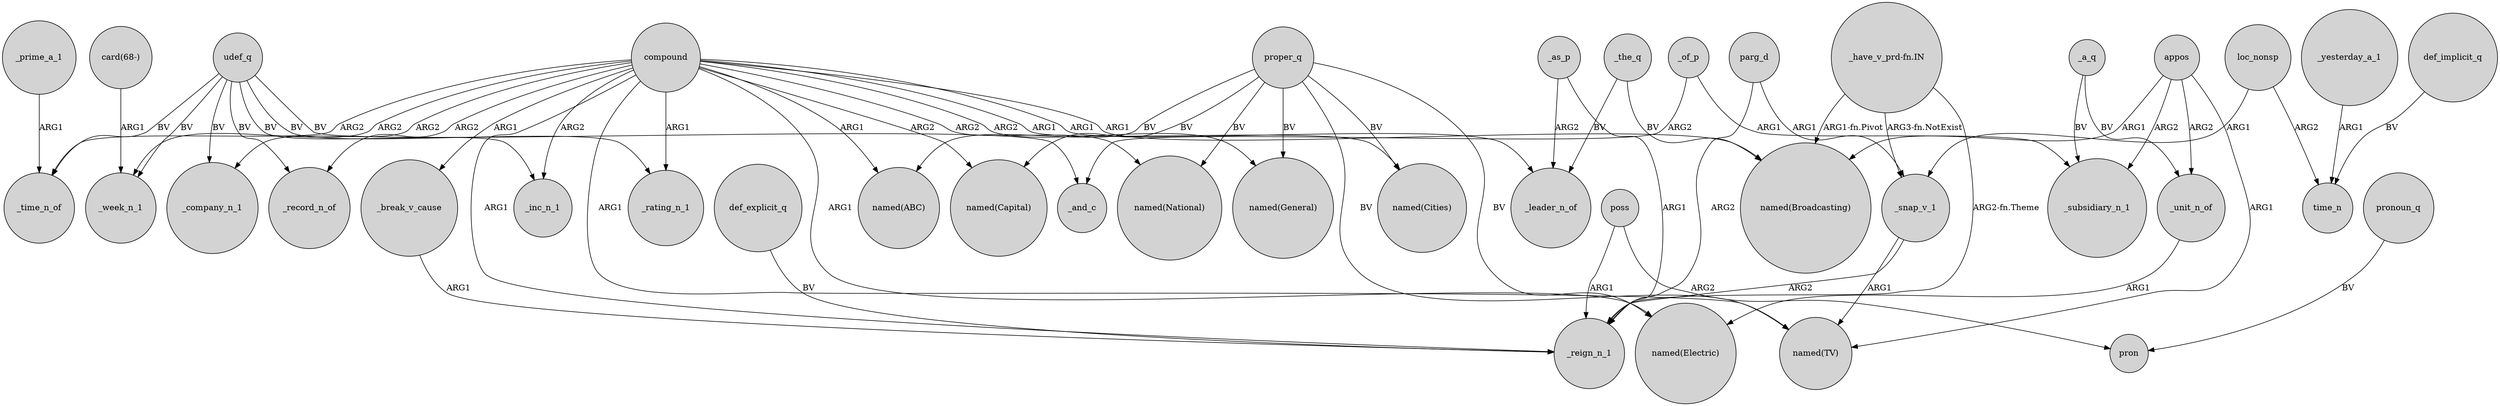 digraph {
	node [shape=circle style=filled]
	_break_v_cause -> _reign_n_1 [label=ARG1]
	parg_d -> _snap_v_1 [label=ARG1]
	_prime_a_1 -> _time_n_of [label=ARG1]
	_yesterday_a_1 -> time_n [label=ARG1]
	compound -> _week_n_1 [label=ARG2]
	loc_nonsp -> _snap_v_1 [label=ARG1]
	_of_p -> _subsidiary_n_1 [label=ARG1]
	udef_q -> _inc_n_1 [label=BV]
	appos -> _subsidiary_n_1 [label=ARG2]
	poss -> pron [label=ARG2]
	proper_q -> "named(Capital)" [label=BV]
	appos -> "named(TV)" [label=ARG1]
	udef_q -> _rating_n_1 [label=BV]
	def_implicit_q -> time_n [label=BV]
	_snap_v_1 -> _reign_n_1 [label=ARG2]
	compound -> "named(ABC)" [label=ARG1]
	udef_q -> _record_n_of [label=BV]
	compound -> _company_n_1 [label=ARG2]
	proper_q -> "named(General)" [label=BV]
	compound -> "named(Broadcasting)" [label=ARG1]
	"card(68-)" -> _week_n_1 [label=ARG1]
	_as_p -> _leader_n_of [label=ARG2]
	_of_p -> _and_c [label=ARG2]
	compound -> "named(Electric)" [label=ARG1]
	compound -> _leader_n_of [label=ARG1]
	proper_q -> "named(Cities)" [label=BV]
	compound -> _break_v_cause [label=ARG1]
	compound -> "named(General)" [label=ARG2]
	proper_q -> "named(TV)" [label=BV]
	loc_nonsp -> time_n [label=ARG2]
	compound -> _record_n_of [label=ARG2]
	_a_q -> _subsidiary_n_1 [label=BV]
	compound -> "named(Cities)" [label=ARG1]
	"_have_v_prd-fn.IN" -> _snap_v_1 [label="ARG3-fn.NotExist"]
	compound -> "named(National)" [label=ARG2]
	pronoun_q -> pron [label=BV]
	compound -> _rating_n_1 [label=ARG1]
	compound -> _reign_n_1 [label=ARG1]
	udef_q -> _week_n_1 [label=BV]
	compound -> "named(Capital)" [label=ARG2]
	_a_q -> _unit_n_of [label=BV]
	appos -> "named(Broadcasting)" [label=ARG1]
	proper_q -> "named(Electric)" [label=BV]
	"_have_v_prd-fn.IN" -> "named(Broadcasting)" [label="ARG1-fn.Pivot"]
	udef_q -> _time_n_of [label=BV]
	proper_q -> "named(ABC)" [label=BV]
	compound -> _time_n_of [label=ARG2]
	_the_q -> _leader_n_of [label=BV]
	def_explicit_q -> _reign_n_1 [label=BV]
	_unit_n_of -> "named(Electric)" [label=ARG1]
	_snap_v_1 -> "named(TV)" [label=ARG1]
	poss -> _reign_n_1 [label=ARG1]
	_as_p -> _reign_n_1 [label=ARG1]
	proper_q -> "named(National)" [label=BV]
	"_have_v_prd-fn.IN" -> _reign_n_1 [label="ARG2-fn.Theme"]
	_the_q -> "named(Broadcasting)" [label=BV]
	udef_q -> _and_c [label=BV]
	compound -> _inc_n_1 [label=ARG2]
	compound -> "named(TV)" [label=ARG1]
	udef_q -> _company_n_1 [label=BV]
	appos -> _unit_n_of [label=ARG2]
	parg_d -> _reign_n_1 [label=ARG2]
}
